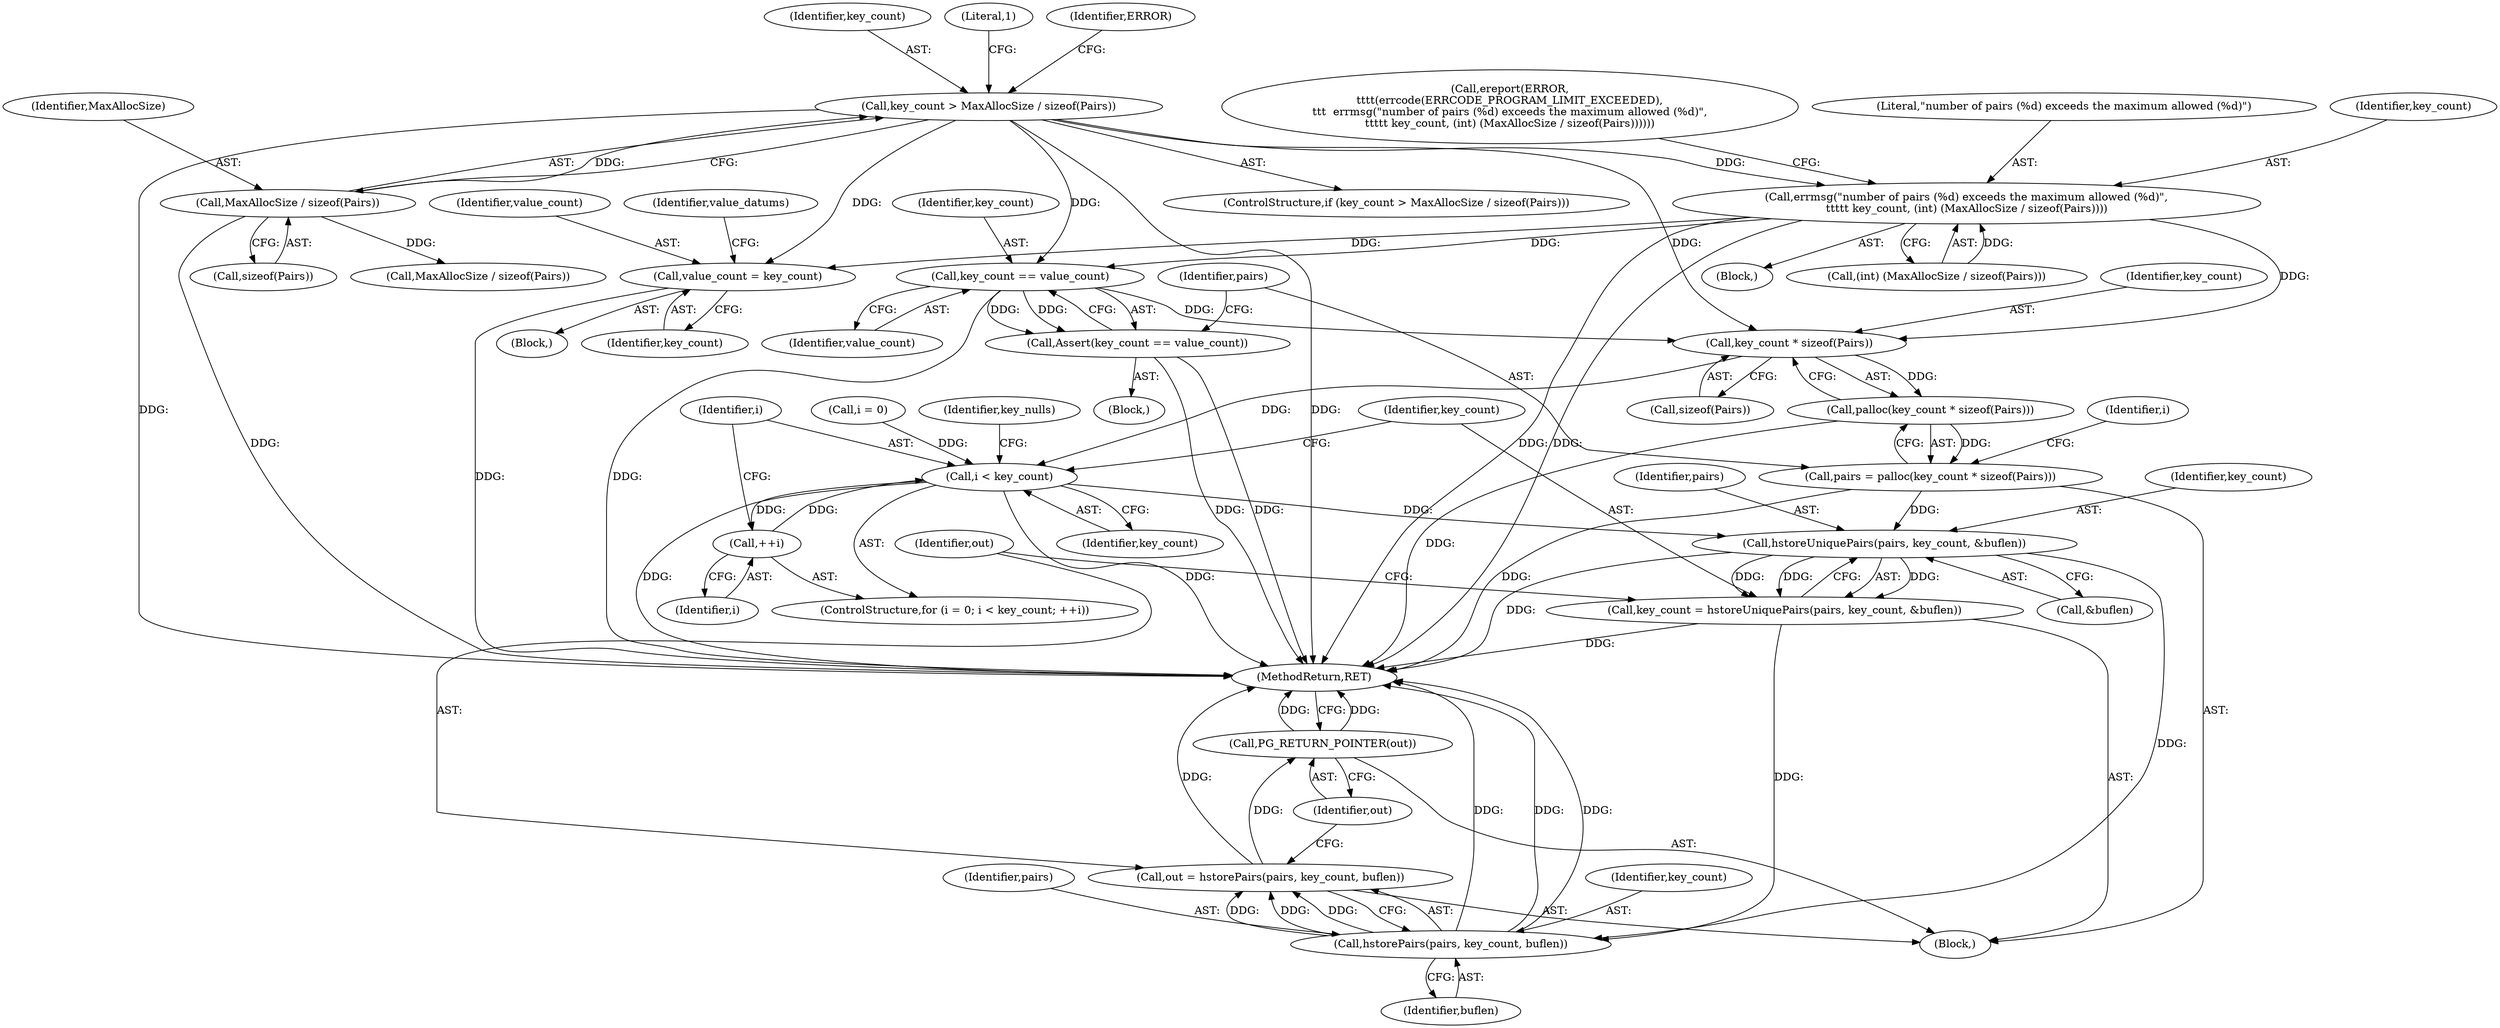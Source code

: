 digraph "0_postgres_31400a673325147e1205326008e32135a78b4d8a_0@API" {
"1000157" [label="(Call,key_count > MaxAllocSize / sizeof(Pairs))"];
"1000159" [label="(Call,MaxAllocSize / sizeof(Pairs))"];
"1000168" [label="(Call,errmsg(\"number of pairs (%d) exceeds the maximum allowed (%d)\",\n\t\t\t\t\t key_count, (int) (MaxAllocSize / sizeof(Pairs))))"];
"1000184" [label="(Call,value_count = key_count)"];
"1000273" [label="(Call,key_count == value_count)"];
"1000272" [label="(Call,Assert(key_count == value_count))"];
"1000279" [label="(Call,key_count * sizeof(Pairs))"];
"1000278" [label="(Call,palloc(key_count * sizeof(Pairs)))"];
"1000276" [label="(Call,pairs = palloc(key_count * sizeof(Pairs)))"];
"1000421" [label="(Call,hstoreUniquePairs(pairs, key_count, &buflen))"];
"1000419" [label="(Call,key_count = hstoreUniquePairs(pairs, key_count, &buflen))"];
"1000428" [label="(Call,hstorePairs(pairs, key_count, buflen))"];
"1000426" [label="(Call,out = hstorePairs(pairs, key_count, buflen))"];
"1000432" [label="(Call,PG_RETURN_POINTER(out))"];
"1000287" [label="(Call,i < key_count)"];
"1000290" [label="(Call,++i)"];
"1000185" [label="(Identifier,value_count)"];
"1000160" [label="(Identifier,MaxAllocSize)"];
"1000423" [label="(Identifier,key_count)"];
"1000157" [label="(Call,key_count > MaxAllocSize / sizeof(Pairs))"];
"1000430" [label="(Identifier,key_count)"];
"1000274" [label="(Identifier,key_count)"];
"1000288" [label="(Identifier,i)"];
"1000273" [label="(Call,key_count == value_count)"];
"1000295" [label="(Identifier,key_nulls)"];
"1000156" [label="(ControlStructure,if (key_count > MaxAllocSize / sizeof(Pairs)))"];
"1000158" [label="(Identifier,key_count)"];
"1000163" [label="(Call,ereport(ERROR,\n\t\t\t\t(errcode(ERRCODE_PROGRAM_LIMIT_EXCEEDED),\n\t\t\t  errmsg(\"number of pairs (%d) exceeds the maximum allowed (%d)\",\n\t\t\t\t\t key_count, (int) (MaxAllocSize / sizeof(Pairs))))))"];
"1000272" [label="(Call,Assert(key_count == value_count))"];
"1000422" [label="(Identifier,pairs)"];
"1000161" [label="(Call,sizeof(Pairs))"];
"1000433" [label="(Identifier,out)"];
"1000424" [label="(Call,&buflen)"];
"1000279" [label="(Call,key_count * sizeof(Pairs))"];
"1000280" [label="(Identifier,key_count)"];
"1000194" [label="(Block,)"];
"1000277" [label="(Identifier,pairs)"];
"1000169" [label="(Literal,\"number of pairs (%d) exceeds the maximum allowed (%d)\")"];
"1000179" [label="(Literal,1)"];
"1000170" [label="(Identifier,key_count)"];
"1000291" [label="(Identifier,i)"];
"1000165" [label="(Block,)"];
"1000168" [label="(Call,errmsg(\"number of pairs (%d) exceeds the maximum allowed (%d)\",\n\t\t\t\t\t key_count, (int) (MaxAllocSize / sizeof(Pairs))))"];
"1000275" [label="(Identifier,value_count)"];
"1000188" [label="(Identifier,value_datums)"];
"1000281" [label="(Call,sizeof(Pairs))"];
"1000283" [label="(ControlStructure,for (i = 0; i < key_count; ++i))"];
"1000290" [label="(Call,++i)"];
"1000159" [label="(Call,MaxAllocSize / sizeof(Pairs))"];
"1000419" [label="(Call,key_count = hstoreUniquePairs(pairs, key_count, &buflen))"];
"1000426" [label="(Call,out = hstorePairs(pairs, key_count, buflen))"];
"1000427" [label="(Identifier,out)"];
"1000278" [label="(Call,palloc(key_count * sizeof(Pairs)))"];
"1000164" [label="(Identifier,ERROR)"];
"1000184" [label="(Call,value_count = key_count)"];
"1000429" [label="(Identifier,pairs)"];
"1000432" [label="(Call,PG_RETURN_POINTER(out))"];
"1000289" [label="(Identifier,key_count)"];
"1000173" [label="(Call,MaxAllocSize / sizeof(Pairs))"];
"1000428" [label="(Call,hstorePairs(pairs, key_count, buflen))"];
"1000186" [label="(Identifier,key_count)"];
"1000284" [label="(Call,i = 0)"];
"1000287" [label="(Call,i < key_count)"];
"1000180" [label="(Block,)"];
"1000431" [label="(Identifier,buflen)"];
"1000105" [label="(Block,)"];
"1000285" [label="(Identifier,i)"];
"1000276" [label="(Call,pairs = palloc(key_count * sizeof(Pairs)))"];
"1000434" [label="(MethodReturn,RET)"];
"1000421" [label="(Call,hstoreUniquePairs(pairs, key_count, &buflen))"];
"1000171" [label="(Call,(int) (MaxAllocSize / sizeof(Pairs)))"];
"1000420" [label="(Identifier,key_count)"];
"1000157" -> "1000156"  [label="AST: "];
"1000157" -> "1000159"  [label="CFG: "];
"1000158" -> "1000157"  [label="AST: "];
"1000159" -> "1000157"  [label="AST: "];
"1000164" -> "1000157"  [label="CFG: "];
"1000179" -> "1000157"  [label="CFG: "];
"1000157" -> "1000434"  [label="DDG: "];
"1000157" -> "1000434"  [label="DDG: "];
"1000159" -> "1000157"  [label="DDG: "];
"1000157" -> "1000168"  [label="DDG: "];
"1000157" -> "1000184"  [label="DDG: "];
"1000157" -> "1000273"  [label="DDG: "];
"1000157" -> "1000279"  [label="DDG: "];
"1000159" -> "1000161"  [label="CFG: "];
"1000160" -> "1000159"  [label="AST: "];
"1000161" -> "1000159"  [label="AST: "];
"1000159" -> "1000434"  [label="DDG: "];
"1000159" -> "1000173"  [label="DDG: "];
"1000168" -> "1000165"  [label="AST: "];
"1000168" -> "1000171"  [label="CFG: "];
"1000169" -> "1000168"  [label="AST: "];
"1000170" -> "1000168"  [label="AST: "];
"1000171" -> "1000168"  [label="AST: "];
"1000163" -> "1000168"  [label="CFG: "];
"1000168" -> "1000434"  [label="DDG: "];
"1000168" -> "1000434"  [label="DDG: "];
"1000171" -> "1000168"  [label="DDG: "];
"1000168" -> "1000184"  [label="DDG: "];
"1000168" -> "1000273"  [label="DDG: "];
"1000168" -> "1000279"  [label="DDG: "];
"1000184" -> "1000180"  [label="AST: "];
"1000184" -> "1000186"  [label="CFG: "];
"1000185" -> "1000184"  [label="AST: "];
"1000186" -> "1000184"  [label="AST: "];
"1000188" -> "1000184"  [label="CFG: "];
"1000184" -> "1000434"  [label="DDG: "];
"1000273" -> "1000272"  [label="AST: "];
"1000273" -> "1000275"  [label="CFG: "];
"1000274" -> "1000273"  [label="AST: "];
"1000275" -> "1000273"  [label="AST: "];
"1000272" -> "1000273"  [label="CFG: "];
"1000273" -> "1000434"  [label="DDG: "];
"1000273" -> "1000272"  [label="DDG: "];
"1000273" -> "1000272"  [label="DDG: "];
"1000273" -> "1000279"  [label="DDG: "];
"1000272" -> "1000194"  [label="AST: "];
"1000277" -> "1000272"  [label="CFG: "];
"1000272" -> "1000434"  [label="DDG: "];
"1000272" -> "1000434"  [label="DDG: "];
"1000279" -> "1000278"  [label="AST: "];
"1000279" -> "1000281"  [label="CFG: "];
"1000280" -> "1000279"  [label="AST: "];
"1000281" -> "1000279"  [label="AST: "];
"1000278" -> "1000279"  [label="CFG: "];
"1000279" -> "1000278"  [label="DDG: "];
"1000279" -> "1000287"  [label="DDG: "];
"1000278" -> "1000276"  [label="AST: "];
"1000276" -> "1000278"  [label="CFG: "];
"1000278" -> "1000434"  [label="DDG: "];
"1000278" -> "1000276"  [label="DDG: "];
"1000276" -> "1000105"  [label="AST: "];
"1000277" -> "1000276"  [label="AST: "];
"1000285" -> "1000276"  [label="CFG: "];
"1000276" -> "1000434"  [label="DDG: "];
"1000276" -> "1000421"  [label="DDG: "];
"1000421" -> "1000419"  [label="AST: "];
"1000421" -> "1000424"  [label="CFG: "];
"1000422" -> "1000421"  [label="AST: "];
"1000423" -> "1000421"  [label="AST: "];
"1000424" -> "1000421"  [label="AST: "];
"1000419" -> "1000421"  [label="CFG: "];
"1000421" -> "1000434"  [label="DDG: "];
"1000421" -> "1000419"  [label="DDG: "];
"1000421" -> "1000419"  [label="DDG: "];
"1000421" -> "1000419"  [label="DDG: "];
"1000287" -> "1000421"  [label="DDG: "];
"1000421" -> "1000428"  [label="DDG: "];
"1000419" -> "1000105"  [label="AST: "];
"1000420" -> "1000419"  [label="AST: "];
"1000427" -> "1000419"  [label="CFG: "];
"1000419" -> "1000434"  [label="DDG: "];
"1000419" -> "1000428"  [label="DDG: "];
"1000428" -> "1000426"  [label="AST: "];
"1000428" -> "1000431"  [label="CFG: "];
"1000429" -> "1000428"  [label="AST: "];
"1000430" -> "1000428"  [label="AST: "];
"1000431" -> "1000428"  [label="AST: "];
"1000426" -> "1000428"  [label="CFG: "];
"1000428" -> "1000434"  [label="DDG: "];
"1000428" -> "1000434"  [label="DDG: "];
"1000428" -> "1000434"  [label="DDG: "];
"1000428" -> "1000426"  [label="DDG: "];
"1000428" -> "1000426"  [label="DDG: "];
"1000428" -> "1000426"  [label="DDG: "];
"1000426" -> "1000105"  [label="AST: "];
"1000427" -> "1000426"  [label="AST: "];
"1000433" -> "1000426"  [label="CFG: "];
"1000426" -> "1000434"  [label="DDG: "];
"1000426" -> "1000432"  [label="DDG: "];
"1000432" -> "1000105"  [label="AST: "];
"1000432" -> "1000433"  [label="CFG: "];
"1000433" -> "1000432"  [label="AST: "];
"1000434" -> "1000432"  [label="CFG: "];
"1000432" -> "1000434"  [label="DDG: "];
"1000432" -> "1000434"  [label="DDG: "];
"1000287" -> "1000283"  [label="AST: "];
"1000287" -> "1000289"  [label="CFG: "];
"1000288" -> "1000287"  [label="AST: "];
"1000289" -> "1000287"  [label="AST: "];
"1000295" -> "1000287"  [label="CFG: "];
"1000420" -> "1000287"  [label="CFG: "];
"1000287" -> "1000434"  [label="DDG: "];
"1000287" -> "1000434"  [label="DDG: "];
"1000290" -> "1000287"  [label="DDG: "];
"1000284" -> "1000287"  [label="DDG: "];
"1000287" -> "1000290"  [label="DDG: "];
"1000290" -> "1000283"  [label="AST: "];
"1000290" -> "1000291"  [label="CFG: "];
"1000291" -> "1000290"  [label="AST: "];
"1000288" -> "1000290"  [label="CFG: "];
}
